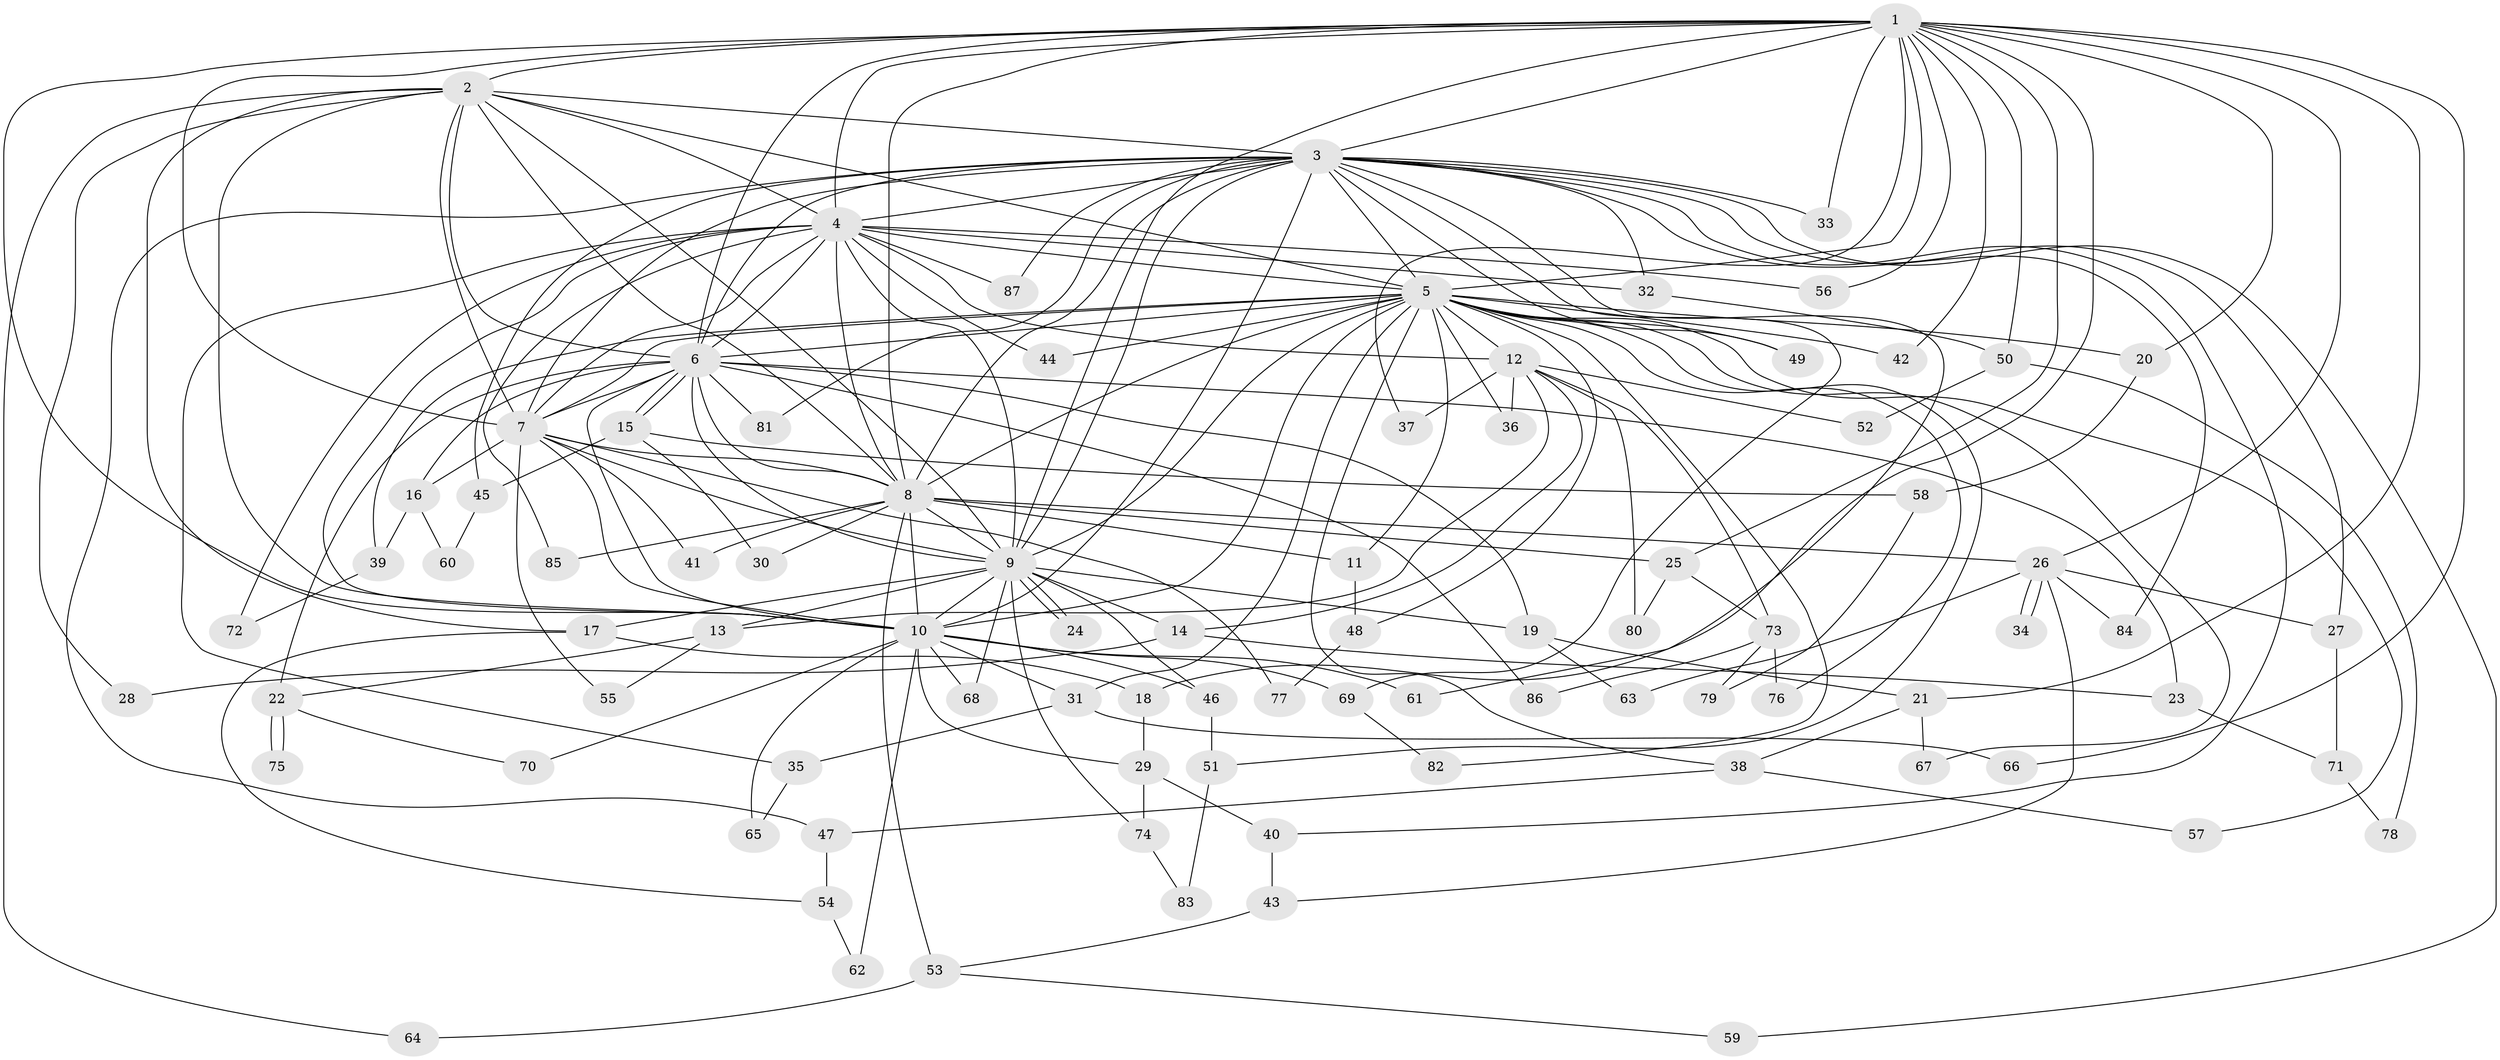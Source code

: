 // coarse degree distribution, {20: 0.016129032258064516, 19: 0.016129032258064516, 24: 0.016129032258064516, 14: 0.03225806451612903, 23: 0.016129032258064516, 16: 0.016129032258064516, 13: 0.016129032258064516, 3: 0.24193548387096775, 9: 0.016129032258064516, 4: 0.0967741935483871, 6: 0.03225806451612903, 5: 0.06451612903225806, 2: 0.4032258064516129, 1: 0.016129032258064516}
// Generated by graph-tools (version 1.1) at 2025/23/03/03/25 07:23:47]
// undirected, 87 vertices, 199 edges
graph export_dot {
graph [start="1"]
  node [color=gray90,style=filled];
  1;
  2;
  3;
  4;
  5;
  6;
  7;
  8;
  9;
  10;
  11;
  12;
  13;
  14;
  15;
  16;
  17;
  18;
  19;
  20;
  21;
  22;
  23;
  24;
  25;
  26;
  27;
  28;
  29;
  30;
  31;
  32;
  33;
  34;
  35;
  36;
  37;
  38;
  39;
  40;
  41;
  42;
  43;
  44;
  45;
  46;
  47;
  48;
  49;
  50;
  51;
  52;
  53;
  54;
  55;
  56;
  57;
  58;
  59;
  60;
  61;
  62;
  63;
  64;
  65;
  66;
  67;
  68;
  69;
  70;
  71;
  72;
  73;
  74;
  75;
  76;
  77;
  78;
  79;
  80;
  81;
  82;
  83;
  84;
  85;
  86;
  87;
  1 -- 2;
  1 -- 3;
  1 -- 4;
  1 -- 5;
  1 -- 6;
  1 -- 7;
  1 -- 8;
  1 -- 9;
  1 -- 10;
  1 -- 18;
  1 -- 20;
  1 -- 21;
  1 -- 25;
  1 -- 26;
  1 -- 33;
  1 -- 37;
  1 -- 42;
  1 -- 50;
  1 -- 56;
  1 -- 66;
  2 -- 3;
  2 -- 4;
  2 -- 5;
  2 -- 6;
  2 -- 7;
  2 -- 8;
  2 -- 9;
  2 -- 10;
  2 -- 17;
  2 -- 28;
  2 -- 64;
  3 -- 4;
  3 -- 5;
  3 -- 6;
  3 -- 7;
  3 -- 8;
  3 -- 9;
  3 -- 10;
  3 -- 27;
  3 -- 32;
  3 -- 33;
  3 -- 40;
  3 -- 45;
  3 -- 47;
  3 -- 49;
  3 -- 59;
  3 -- 61;
  3 -- 69;
  3 -- 81;
  3 -- 84;
  3 -- 87;
  4 -- 5;
  4 -- 6;
  4 -- 7;
  4 -- 8;
  4 -- 9;
  4 -- 10;
  4 -- 12;
  4 -- 32;
  4 -- 35;
  4 -- 44;
  4 -- 56;
  4 -- 72;
  4 -- 85;
  4 -- 87;
  5 -- 6;
  5 -- 7;
  5 -- 8;
  5 -- 9;
  5 -- 10;
  5 -- 11;
  5 -- 12;
  5 -- 20;
  5 -- 31;
  5 -- 36;
  5 -- 38;
  5 -- 39;
  5 -- 42;
  5 -- 44;
  5 -- 48;
  5 -- 49;
  5 -- 51;
  5 -- 57;
  5 -- 67;
  5 -- 76;
  5 -- 82;
  6 -- 7;
  6 -- 8;
  6 -- 9;
  6 -- 10;
  6 -- 15;
  6 -- 15;
  6 -- 16;
  6 -- 19;
  6 -- 22;
  6 -- 23;
  6 -- 81;
  6 -- 86;
  7 -- 8;
  7 -- 9;
  7 -- 10;
  7 -- 16;
  7 -- 41;
  7 -- 55;
  7 -- 77;
  8 -- 9;
  8 -- 10;
  8 -- 11;
  8 -- 25;
  8 -- 26;
  8 -- 30;
  8 -- 41;
  8 -- 53;
  8 -- 85;
  9 -- 10;
  9 -- 13;
  9 -- 14;
  9 -- 17;
  9 -- 19;
  9 -- 24;
  9 -- 24;
  9 -- 46;
  9 -- 68;
  9 -- 74;
  10 -- 29;
  10 -- 31;
  10 -- 46;
  10 -- 61;
  10 -- 62;
  10 -- 65;
  10 -- 68;
  10 -- 69;
  10 -- 70;
  11 -- 48;
  12 -- 13;
  12 -- 14;
  12 -- 36;
  12 -- 37;
  12 -- 52;
  12 -- 73;
  12 -- 80;
  13 -- 22;
  13 -- 55;
  14 -- 23;
  14 -- 28;
  15 -- 30;
  15 -- 45;
  15 -- 58;
  16 -- 39;
  16 -- 60;
  17 -- 18;
  17 -- 54;
  18 -- 29;
  19 -- 21;
  19 -- 63;
  20 -- 58;
  21 -- 38;
  21 -- 67;
  22 -- 70;
  22 -- 75;
  22 -- 75;
  23 -- 71;
  25 -- 73;
  25 -- 80;
  26 -- 27;
  26 -- 34;
  26 -- 34;
  26 -- 43;
  26 -- 63;
  26 -- 84;
  27 -- 71;
  29 -- 40;
  29 -- 74;
  31 -- 35;
  31 -- 66;
  32 -- 50;
  35 -- 65;
  38 -- 47;
  38 -- 57;
  39 -- 72;
  40 -- 43;
  43 -- 53;
  45 -- 60;
  46 -- 51;
  47 -- 54;
  48 -- 77;
  50 -- 52;
  50 -- 78;
  51 -- 83;
  53 -- 59;
  53 -- 64;
  54 -- 62;
  58 -- 79;
  69 -- 82;
  71 -- 78;
  73 -- 76;
  73 -- 79;
  73 -- 86;
  74 -- 83;
}
